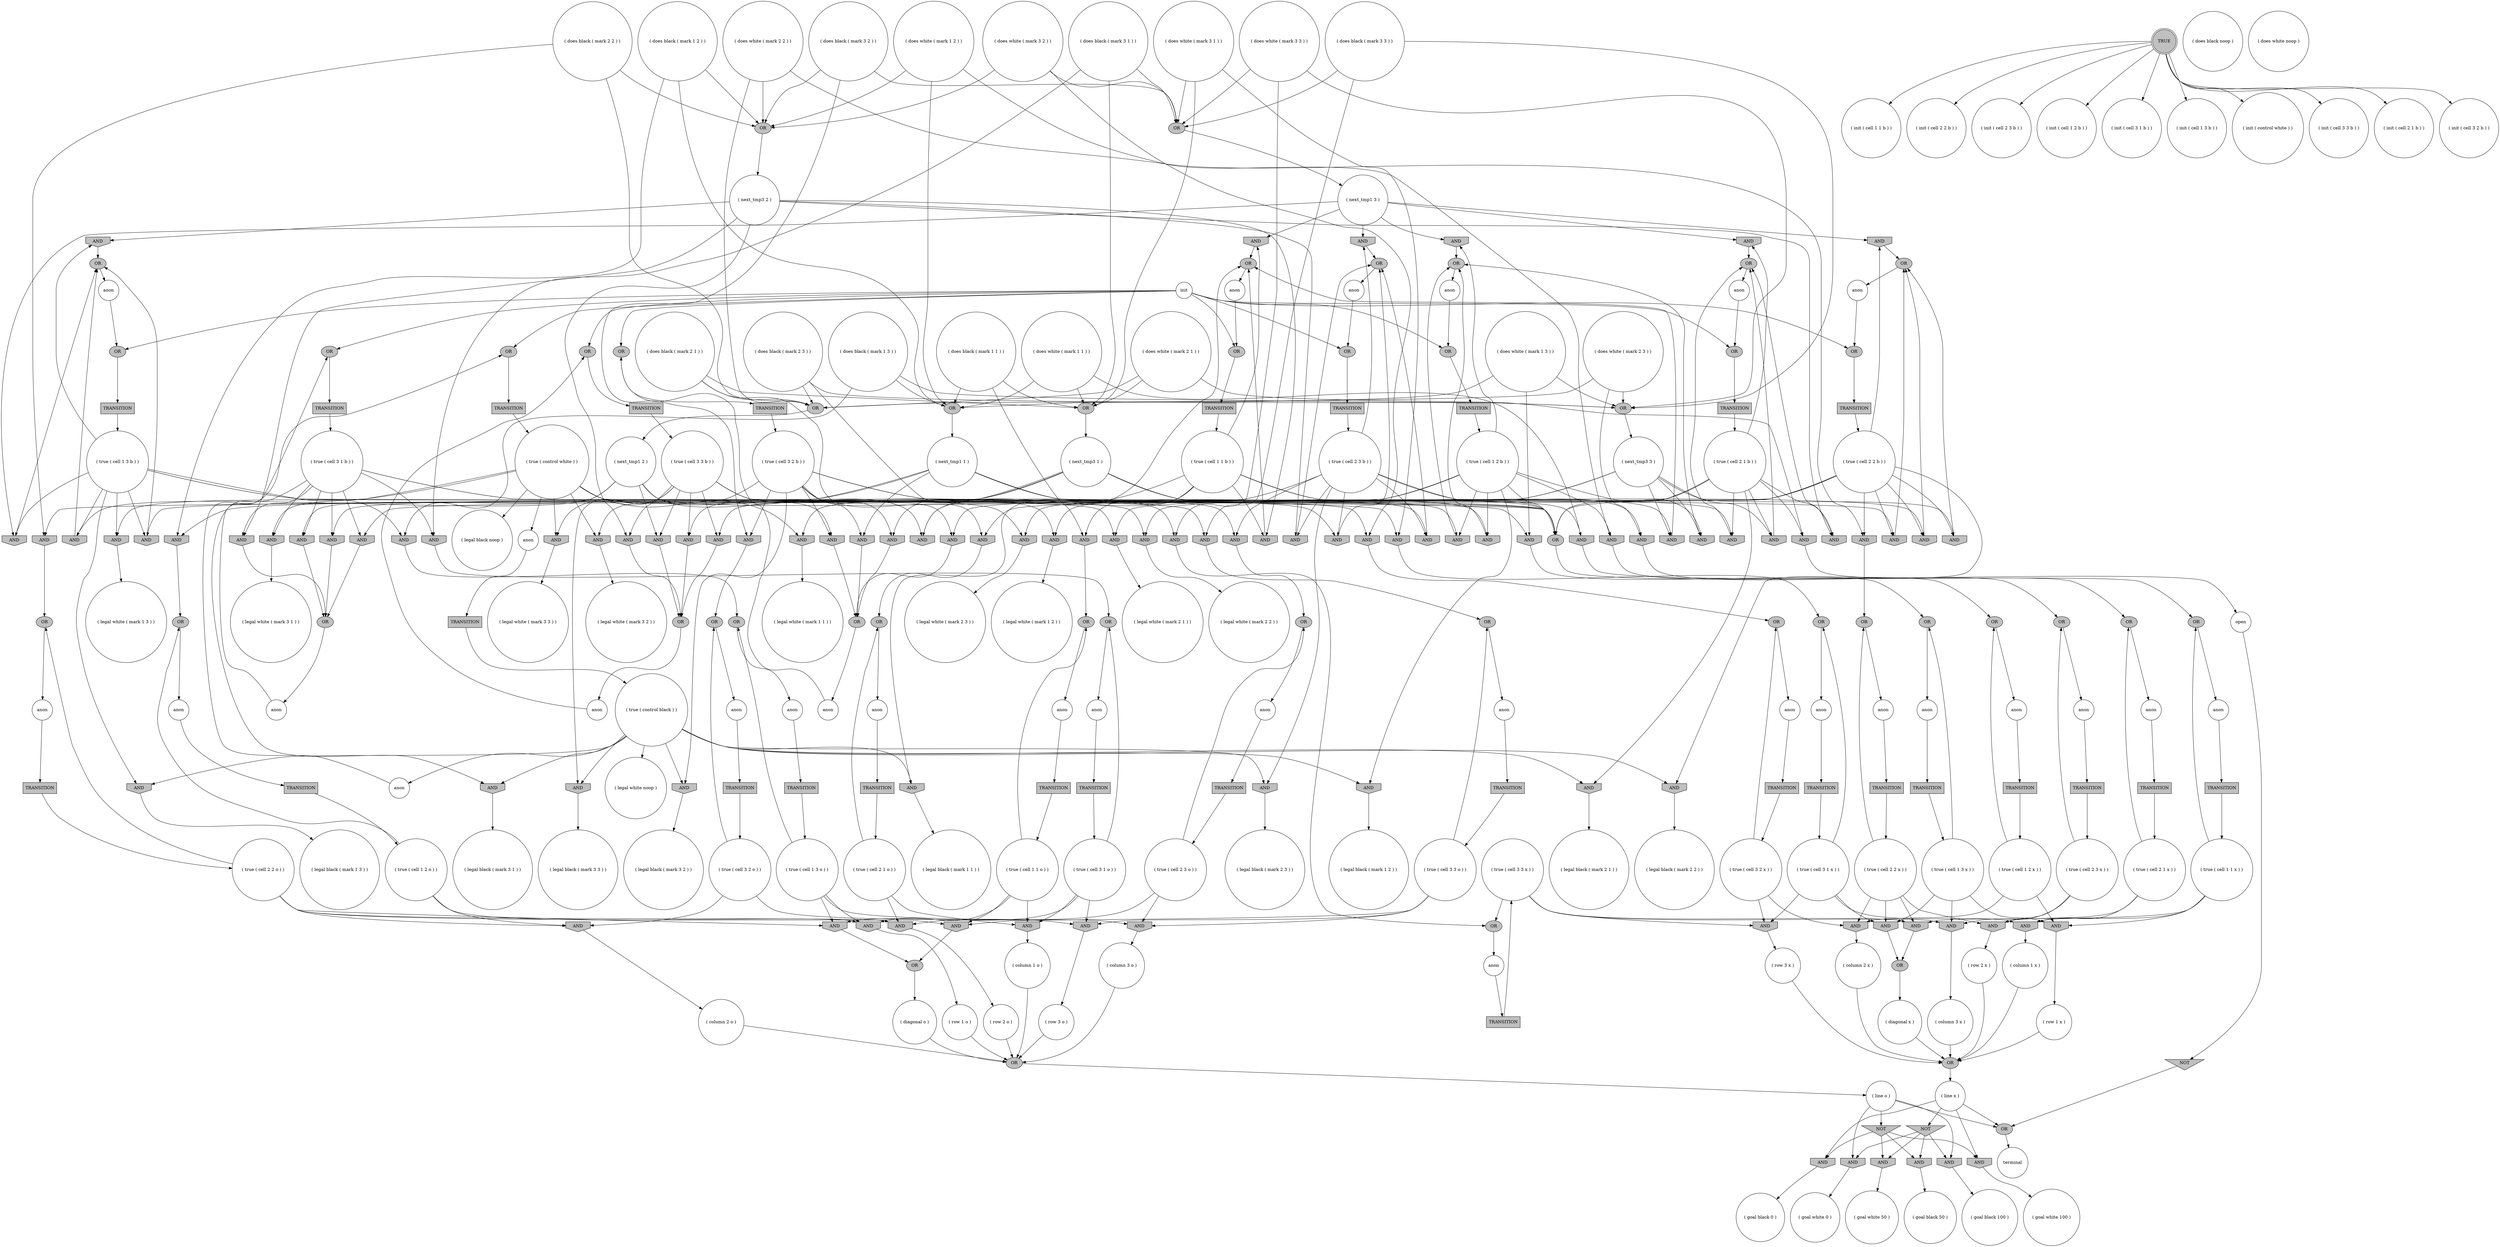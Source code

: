 digraph propNet
{
	"@69a7f4b2"[shape=invhouse, style= filled, fillcolor=grey, label="AND"]; "@69a7f4b2"->"@61aefe8d"; 
	"@7c117840"[shape=ellipse, style= filled, fillcolor=grey, label="OR"]; "@7c117840"->"@36075ad3"; 
	"@5d4aa6eb"[shape=circle, style= filled, fillcolor=white, label="( next_tmp1 3 )"]; "@5d4aa6eb"->"@6a55c240"; "@5d4aa6eb"->"@15ab7024"; "@5d4aa6eb"->"@541a7482"; "@5d4aa6eb"->"@344f40f9"; "@5d4aa6eb"->"@61c047e7"; "@5d4aa6eb"->"@2068d09d"; 
	"@69492aff"[shape=circle, style= filled, fillcolor=white, label="anon"]; "@69492aff"->"@3f89fc46"; 
	"@1b3c0cef"[shape=ellipse, style= filled, fillcolor=grey, label="OR"]; "@1b3c0cef"->"@3752ce1"; 
	"@4f2866c"[shape=box, style= filled, fillcolor=grey, label="TRANSITION"]; "@4f2866c"->"@5e69cd5e"; 
	"@3752ce1"[shape=circle, style= filled, fillcolor=white, label="( line o )"]; "@3752ce1"->"@317bf727"; "@3752ce1"->"@3e9d4268"; "@3752ce1"->"@4184b986"; "@3752ce1"->"@42a60159"; 
	"@3ba0aaa8"[shape=circle, style= filled, fillcolor=white, label="anon"]; "@3ba0aaa8"->"@1c12dd21"; 
	"@f6ec88"[shape=circle, style= filled, fillcolor=white, label="anon"]; "@f6ec88"->"@29fed77b"; 
	"@400f94ca"[shape=invhouse, style= filled, fillcolor=grey, label="AND"]; "@400f94ca"->"@163ea08f"; 
	"@27ca0d15"[shape=circle, style= filled, fillcolor=white, label="anon"]; "@27ca0d15"->"@3b1910f4"; 
	"@4b42f44a"[shape=circle, style= filled, fillcolor=white, label="( row 1 o )"]; "@4b42f44a"->"@1b3c0cef"; 
	"@bd5691a"[shape=circle, style= filled, fillcolor=white, label="( column 2 o )"]; "@bd5691a"->"@1b3c0cef"; 
	"@273b5b2a"[shape=circle, style= filled, fillcolor=white, label="( true ( cell 2 1 b ) )"]; "@273b5b2a"->"@105adfbe"; "@273b5b2a"->"@410887db"; "@273b5b2a"->"@306435cd"; "@273b5b2a"->"@344f40f9"; "@273b5b2a"->"@4e61a12"; "@273b5b2a"->"@672f10d6"; "@273b5b2a"->"@2cdc8591"; "@273b5b2a"->"@59a27177"; "@273b5b2a"->"@462a6d65"; 
	"@19f4e1c7"[shape=box, style= filled, fillcolor=grey, label="TRANSITION"]; "@19f4e1c7"->"@372b2a85"; 
	"@77ffa55"[shape=ellipse, style= filled, fillcolor=grey, label="OR"]; "@77ffa55"->"@630be64b"; 
	"@4de9a556"[shape=invtriangle, style= filled, fillcolor=grey, label="NOT"]; "@4de9a556"->"@317bf727"; 
	"@63dc7d3a"[shape=circle, style= filled, fillcolor=white, label="( does white ( mark 3 1 ) )"]; "@63dc7d3a"->"@7b2fcb3"; "@63dc7d3a"->"@5758f8e6"; "@63dc7d3a"->"@787b059"; 
	"@421aaa49"[shape=circle, style= filled, fillcolor=white, label="( legal white ( mark 1 1 ) )"]; 
	"@1fdb6a20"[shape=invhouse, style= filled, fillcolor=grey, label="AND"]; "@1fdb6a20"->"@1a17036c"; 
	"@72f5b2c9"[shape=ellipse, style= filled, fillcolor=grey, label="OR"]; "@72f5b2c9"->"@60ace515"; 
	"@103bdaa8"[shape=circle, style= filled, fillcolor=white, label="( legal white ( mark 3 1 ) )"]; 
	"@36075ad3"[shape=box, style= filled, fillcolor=grey, label="TRANSITION"]; "@36075ad3"->"@301a0ce5"; 
	"@4529977a"[shape=invhouse, style= filled, fillcolor=grey, label="AND"]; "@4529977a"->"@4302667"; 
	"@1c12dd21"[shape=box, style= filled, fillcolor=grey, label="TRANSITION"]; "@1c12dd21"->"@2a9e913a"; 
	"@950aa31"[shape=ellipse, style= filled, fillcolor=grey, label="OR"]; "@950aa31"->"@ed57bbe"; 
	"@5b8e4d9a"[shape=box, style= filled, fillcolor=grey, label="TRANSITION"]; "@5b8e4d9a"->"@7320018d"; 
	"@43b9fa5e"[shape=invhouse, style= filled, fillcolor=grey, label="AND"]; "@43b9fa5e"->"@2cf8f6d0"; 
	"@5c49a1a3"[shape=invhouse, style= filled, fillcolor=grey, label="AND"]; "@5c49a1a3"->"@21e019cc"; 
	"@78849039"[shape=circle, style= filled, fillcolor=white, label="( legal black ( mark 3 2 ) )"]; 
	"@1078049b"[shape=circle, style= filled, fillcolor=white, label="( does black ( mark 3 3 ) )"]; "@1078049b"->"@14b73571"; "@1078049b"->"@3b65b4e3"; "@1078049b"->"@787b059"; 
	"@3332f1bf"[shape=ellipse, style= filled, fillcolor=grey, label="OR"]; "@3332f1bf"->"@559d4cdb"; 
	"@3ba48206"[shape=circle, style= filled, fillcolor=white, label="( goal black 100 )"]; 
	"@29fed77b"[shape=box, style= filled, fillcolor=grey, label="TRANSITION"]; "@29fed77b"->"@54af4cba"; 
	"@3de0b3d7"[shape=circle, style= filled, fillcolor=white, label="( does black ( mark 2 2 ) )"]; "@3de0b3d7"->"@634cd7b3"; "@3de0b3d7"->"@76f3f748"; "@3de0b3d7"->"@63a73411"; 
	"@63c8e4ae"[shape=circle, style= filled, fillcolor=white, label="( init ( cell 1 1 b ) )"]; 
	"@14b73571"[shape=invhouse, style= filled, fillcolor=grey, label="AND"]; "@14b73571"->"@4a20e9c6"; 
	"@372b2a85"[shape=circle, style= filled, fillcolor=white, label="( true ( cell 2 3 o ) )"]; "@372b2a85"->"@5a8c965c"; "@372b2a85"->"@3f3eb56c"; "@372b2a85"->"@5e3fee22"; 
	"@ed57bbe"[shape=circle, style= filled, fillcolor=white, label="anon"]; "@ed57bbe"->"@36c41ba3"; 
	"@3f3f839c"[shape=invhouse, style= filled, fillcolor=grey, label="AND"]; "@3f3f839c"->"@61aefe8d"; 
	"@5b764aec"[shape=invhouse, style= filled, fillcolor=grey, label="AND"]; "@5b764aec"->"@31241a2d"; 
	"@6d19ddb8"[shape=invhouse, style= filled, fillcolor=grey, label="AND"]; "@6d19ddb8"->"@4bcc9ba3"; 
	"@1cdbee5b"[shape=box, style= filled, fillcolor=grey, label="TRANSITION"]; "@1cdbee5b"->"@a632536"; 
	"@652312cb"[shape=circle, style= filled, fillcolor=white, label="( row 2 o )"]; "@652312cb"->"@1b3c0cef"; 
	"@e8a8eb3"[shape=invhouse, style= filled, fillcolor=grey, label="AND"]; "@e8a8eb3"->"@bd5691a"; 
	"@49bf36f0"[shape=circle, style= filled, fillcolor=white, label="( does black ( mark 3 2 ) )"]; "@49bf36f0"->"@634cd7b3"; "@49bf36f0"->"@2d266aa7"; "@49bf36f0"->"@787b059"; 
	"@e45a028"[shape=invhouse, style= filled, fillcolor=grey, label="AND"]; "@e45a028"->"@b8144f7"; 
	"@72e9cc72"[shape=box, style= filled, fillcolor=grey, label="TRANSITION"]; "@72e9cc72"->"@75941297"; 
	"@48326ebf"[shape=circle, style= filled, fillcolor=white, label="anon"]; "@48326ebf"->"@4e571efd"; 
	"@79480d9a"[shape=circle, style= filled, fillcolor=white, label="( does black ( mark 1 2 ) )"]; "@79480d9a"->"@72f5b2c9"; "@79480d9a"->"@53d329f7"; "@79480d9a"->"@634cd7b3"; 
	"@536d8b4e"[shape=box, style= filled, fillcolor=grey, label="TRANSITION"]; "@536d8b4e"->"@69180030"; 
	"@47df68e4"[shape=invhouse, style= filled, fillcolor=grey, label="AND"]; "@47df68e4"->"@c9eb8b5"; 
	"@55c646a3"[shape=invhouse, style= filled, fillcolor=grey, label="AND"]; "@55c646a3"->"@b8144f7"; 
	"@2d3767f1"[shape=invhouse, style= filled, fillcolor=grey, label="AND"]; "@2d3767f1"->"@23a86a12"; 
	"@2cf8f6d0"[shape=circle, style= filled, fillcolor=white, label="( legal black ( mark 3 3 ) )"]; 
	"@32b8020b"[shape=box, style= filled, fillcolor=grey, label="TRANSITION"]; "@32b8020b"->"@3ba7125b"; 
	"@3cced2a6"[shape=invhouse, style= filled, fillcolor=grey, label="AND"]; "@3cced2a6"->"@22758f08"; 
	"@b8144f7"[shape=ellipse, style= filled, fillcolor=grey, label="OR"]; "@b8144f7"->"@53d6ba07"; 
	"@45fee545"[shape=circle, style= filled, fillcolor=white, label="( does white ( mark 2 2 ) )"]; "@45fee545"->"@23c93725"; "@45fee545"->"@634cd7b3"; "@45fee545"->"@76f3f748"; 
	"@630be64b"[shape=circle, style= filled, fillcolor=white, label="( diagonal o )"]; "@630be64b"->"@1b3c0cef"; 
	"@5782899e"[shape=ellipse, style= filled, fillcolor=grey, label="OR"]; "@5782899e"->"@4e8e3a30"; 
	"@c9eb8b5"[shape=circle, style= filled, fillcolor=white, label="( legal black ( mark 1 3 ) )"]; 
	"@2a37879d"[shape=circle, style= filled, fillcolor=white, label="anon"]; "@2a37879d"->"@544daf24"; 
	"@4a33048b"[shape=invhouse, style= filled, fillcolor=grey, label="AND"]; "@4a33048b"->"@78849039"; 
	"@659a1780"[shape=circle, style= filled, fillcolor=white, label="( goal white 0 )"]; 
	"@317bf727"[shape=ellipse, style= filled, fillcolor=grey, label="OR"]; "@317bf727"->"@419f3ad2"; 
	"@63ed4b47"[shape=invhouse, style= filled, fillcolor=grey, label="AND"]; "@63ed4b47"->"@62069284"; 
	"@20a29c3e"[shape=invhouse, style= filled, fillcolor=grey, label="AND"]; "@20a29c3e"->"@307b6333"; 
	"@b1be2e3"[shape=ellipse, style= filled, fillcolor=grey, label="OR"]; "@b1be2e3"->"@53ccaac7"; 
	"@7ce635e6"[shape=circle, style= filled, fillcolor=white, label="anon"]; "@7ce635e6"->"@2afda72a"; 
	"@54a5dd6c"[shape=invhouse, style= filled, fillcolor=grey, label="AND"]; "@54a5dd6c"->"@31241a2d"; 
	"@185623a7"[shape=circle, style= filled, fillcolor=white, label="anon"]; "@185623a7"->"@1cdbee5b"; 
	"@3ba7125b"[shape=circle, style= filled, fillcolor=white, label="( true ( control white ) )"]; "@3ba7125b"->"@6917f91d"; "@3ba7125b"->"@1e0882c1"; "@3ba7125b"->"@3cced2a6"; "@3ba7125b"->"@33cb6ae3"; "@3ba7125b"->"@73d56e9b"; "@3ba7125b"->"@43ae1811"; "@3ba7125b"->"@462a6d65"; "@3ba7125b"->"@3747681"; "@3ba7125b"->"@8294c71"; "@3ba7125b"->"@1e8e2fe7"; "@3ba7125b"->"@1bb8fc63"; 
	"@320d8abc"[shape=circle, style= filled, fillcolor=white, label="( does white ( mark 3 3 ) )"]; "@320d8abc"->"@3b65b4e3"; "@320d8abc"->"@5d3e7783"; "@320d8abc"->"@787b059"; 
	"@2731370f"[shape=ellipse, style= filled, fillcolor=grey, label="OR"]; "@2731370f"->"@1015cde3"; 
	"@6d4d9023"[shape=invhouse, style= filled, fillcolor=grey, label="AND"]; "@6d4d9023"->"@6704e2a0"; 
	"@2b28b29c"[shape=ellipse, style= filled, fillcolor=grey, label="OR"]; "@2b28b29c"->"@7ce635e6"; 
	"@49601df2"[shape=circle, style= filled, fillcolor=white, label="( legal black ( mark 2 3 ) )"]; 
	"@465670b4"[shape=circle, style= filled, fillcolor=white, label="( true ( cell 3 3 x ) )"]; "@465670b4"->"@5260ad98"; "@465670b4"->"@7660a406"; "@465670b4"->"@209d07bc"; "@465670b4"->"@4e2c7301"; 
	"@65fe1135"[shape=circle, style= filled, fillcolor=white, label="anon"]; "@65fe1135"->"@7952f7bf"; 
	"@12c66b34"[shape=invhouse, style= filled, fillcolor=grey, label="AND"]; "@12c66b34"->"@21e019cc"; 
	"@33cb6ae3"[shape=circle, style= filled, fillcolor=white, label="anon"]; "@33cb6ae3"->"@3cd4d8ac"; 
	"@7b2fcb3"[shape=ellipse, style= filled, fillcolor=grey, label="OR"]; "@7b2fcb3"->"@77ec4fb7"; 
	"@38258fb9"[shape=box, style= filled, fillcolor=grey, label="TRANSITION"]; "@38258fb9"->"@47ace768"; 
	"@5e69cd5e"[shape=circle, style= filled, fillcolor=white, label="( true ( cell 2 1 x ) )"]; "@5e69cd5e"->"@32eaf0d7"; "@5e69cd5e"->"@66d9e68"; "@5e69cd5e"->"@5322d536"; 
	"@61c047e7"[shape=invhouse, style= filled, fillcolor=grey, label="AND"]; "@61c047e7"->"@21e019cc"; 
	"@5d0bb3"[shape=box, style= filled, fillcolor=grey, label="TRANSITION"]; "@5d0bb3"->"@22d13409"; 
	"@28ff989f"[shape=ellipse, style= filled, fillcolor=grey, label="OR"]; "@28ff989f"->"@247d03c0"; 
	"@6aa8217b"[shape=ellipse, style= filled, fillcolor=grey, label="OR"]; "@6aa8217b"->"@2122fe2c"; 
	"@a632536"[shape=circle, style= filled, fillcolor=white, label="( true ( cell 2 2 o ) )"]; "@a632536"->"@e8a8eb3"; "@a632536"->"@3f0904c4"; "@a632536"->"@14bf4145"; "@a632536"->"@78d03bab"; "@a632536"->"@5a8c965c"; 
	"@60ace515"[shape=circle, style= filled, fillcolor=white, label="( next_tmp1 1 )"]; "@60ace515"->"@105adfbe"; "@60ace515"->"@5c49a1a3"; "@60ace515"->"@e45a028"; "@60ace515"->"@6d4d9023"; "@60ace515"->"@dd5b524"; "@60ace515"->"@182b1195"; 
	"@5b88e86b"[shape=box, style= filled, fillcolor=grey, label="TRANSITION"]; "@5b88e86b"->"@2ca59fc"; 
	"@3d139a51"[shape=circle, style= filled, fillcolor=white, label="( legal white noop )"]; 
	"@2cdc8591"[shape=invhouse, style= filled, fillcolor=grey, label="AND"]; "@2cdc8591"->"@5322d536"; 
	"@182b1195"[shape=invhouse, style= filled, fillcolor=grey, label="AND"]; "@182b1195"->"@7ecd3689"; 
	"@66d9e68"[shape=invhouse, style= filled, fillcolor=grey, label="AND"]; "@66d9e68"->"@7cee3a7b"; 
	"@5e3fee22"[shape=invhouse, style= filled, fillcolor=grey, label="AND"]; "@5e3fee22"->"@4b6d9188"; 
	"@51cffcd7"[shape=circle, style= filled, fillcolor=white, label="( init ( cell 2 2 b ) )"]; 
	"@442e48f1"[shape=ellipse, style= filled, fillcolor=grey, label="OR"]; "@442e48f1"->"@1a73afed"; 
	"@bf11288"[shape=circle, style= filled, fillcolor=white, label="( does white ( mark 2 3 ) )"]; "@bf11288"->"@76f3f748"; "@bf11288"->"@3b65b4e3"; "@bf11288"->"@6d19ddb8"; 
	"@22d13409"[shape=circle, style= filled, fillcolor=white, label="( true ( cell 1 3 x ) )"]; "@22d13409"->"@613cbb6e"; "@22d13409"->"@5260ad98"; "@22d13409"->"@36071bc7"; "@22d13409"->"@69f440e7"; 
	"@277f94ef"[shape=circle, style= filled, fillcolor=white, label="( column 3 x )"]; "@277f94ef"->"@1d5698d"; 
	"@7660a406"[shape=invhouse, style= filled, fillcolor=grey, label="AND"]; "@7660a406"->"@38c5caeb"; 
	"@cbcbf2"[shape=circle, style= filled, fillcolor=white, label="( true ( cell 1 2 b ) )"]; "@cbcbf2"->"@646d6546"; "@cbcbf2"->"@400f94ca"; "@cbcbf2"->"@6917f91d"; "@cbcbf2"->"@306435cd"; "@cbcbf2"->"@541a7482"; "@cbcbf2"->"@53d329f7"; "@cbcbf2"->"@19256ca7"; "@cbcbf2"->"@7333c544"; "@cbcbf2"->"@7d87f4ae"; 
	"@102bdf72"[shape=circle, style= filled, fillcolor=white, label="anon"]; "@102bdf72"->"@536d8b4e"; 
	"@209d07bc"[shape=invhouse, style= filled, fillcolor=grey, label="AND"]; "@209d07bc"->"@2731370f"; 
	"@301a0ce5"[shape=circle, style= filled, fillcolor=white, label="( true ( cell 2 2 b ) )"]; "@301a0ce5"->"@63ed4b47"; "@301a0ce5"->"@23c93725"; "@301a0ce5"->"@306435cd"; "@301a0ce5"->"@5c49a1a3"; "@301a0ce5"->"@3cced2a6"; "@301a0ce5"->"@12c66b34"; "@301a0ce5"->"@61c047e7"; "@301a0ce5"->"@63a73411"; "@301a0ce5"->"@3ebe6c82"; 
	"@1bb8fc63"[shape=invhouse, style= filled, fillcolor=grey, label="AND"]; "@1bb8fc63"->"@103bdaa8"; 
	"@247d03c0"[shape=circle, style= filled, fillcolor=white, label="anon"]; "@247d03c0"->"@442e48f1"; 
	"@69c9fc69"[shape=circle, style= filled, fillcolor=white, label="( true ( cell 3 1 b ) )"]; "@69c9fc69"->"@306435cd"; "@69c9fc69"->"@e45a028"; "@69c9fc69"->"@4aa25ac5"; "@69c9fc69"->"@493b0ccd"; "@69c9fc69"->"@1f238d32"; "@69c9fc69"->"@55c646a3"; "@69c9fc69"->"@27ba52a2"; "@69c9fc69"->"@5758f8e6"; "@69c9fc69"->"@1bb8fc63"; 
	"@66273b96"[shape=circle, style= filled, fillcolor=white, label="( row 1 x )"]; "@66273b96"->"@1d5698d"; 
	"@6917f91d"[shape=invhouse, style= filled, fillcolor=grey, label="AND"]; "@6917f91d"->"@3766d107"; 
	"@1a17036c"[shape=circle, style= filled, fillcolor=white, label="( row 3 o )"]; "@1a17036c"->"@1b3c0cef"; 
	"@3083e8d"[shape=circle, style= filled, fillcolor=white, label="open"]; "@3083e8d"->"@4de9a556"; 
	"@4184b986"[shape=invhouse, style= filled, fillcolor=grey, label="AND"]; "@4184b986"->"@659a1780"; 
	"@53d329f7"[shape=invhouse, style= filled, fillcolor=grey, label="AND"]; "@53d329f7"->"@6ddccf19"; 
	"@2d266aa7"[shape=invhouse, style= filled, fillcolor=grey, label="AND"]; "@2d266aa7"->"@13371dc8"; 
	"@2ca59fc"[shape=circle, style= filled, fillcolor=white, label="( true ( cell 2 3 b ) )"]; "@2ca59fc"->"@104edbb"; "@2ca59fc"->"@6a55c240"; "@2ca59fc"->"@306435cd"; "@2ca59fc"->"@5dfadfd6"; "@2ca59fc"->"@6d4d9023"; "@2ca59fc"->"@7df47d77"; "@2ca59fc"->"@3329f514"; "@2ca59fc"->"@3747681"; "@2ca59fc"->"@6d19ddb8"; 
	"@63ecceb3"[shape=circle, style= filled, fillcolor=white, label="init"]; "@63ecceb3"->"@5cab14f4"; "@63ecceb3"->"@5eedf162"; "@63ecceb3"->"@7c117840"; "@63ecceb3"->"@3ab6e92f"; "@63ecceb3"->"@4ff67d05"; "@63ecceb3"->"@5782899e"; "@63ecceb3"->"@6aa8217b"; "@63ecceb3"->"@3b1910f4"; "@63ecceb3"->"@3f89fc46"; "@63ecceb3"->"@442e48f1"; 
	"@4b8285b9"[shape=circle, style= filled, fillcolor=white, label="( init ( cell 2 3 b ) )"]; 
	"@3e872ac6"[shape=circle, style= filled, fillcolor=white, label="( does black noop )"]; 
	"@63a73411"[shape=invhouse, style= filled, fillcolor=grey, label="AND"]; "@63a73411"->"@14bf4145"; 
	"@1e4387f5"[shape=invhouse, style= filled, fillcolor=grey, label="AND"]; "@1e4387f5"->"@41c06ed8"; 
	"@634cd7b3"[shape=ellipse, style= filled, fillcolor=grey, label="OR"]; "@634cd7b3"->"@49e55bb3"; 
	"@2fbcf350"[shape=ellipse, style= filled, fillcolor=grey, label="OR"]; "@2fbcf350"->"@1e0a21ac"; 
	"@672f10d6"[shape=invhouse, style= filled, fillcolor=grey, label="AND"]; "@672f10d6"->"@2b28b29c"; 
	"@31b8a6d1"[shape=circle, style= filled, fillcolor=white, label="( init ( cell 1 2 b ) )"]; 
	"@39b39c39"[shape=box, style= filled, fillcolor=grey, label="TRANSITION"]; "@39b39c39"->"@5d811d55"; 
	"@4220f21b"[shape=ellipse, style= filled, fillcolor=grey, label="OR"]; "@4220f21b"->"@f6ec88"; 
	"@75941297"[shape=circle, style= filled, fillcolor=white, label="( true ( cell 3 3 b ) )"]; "@75941297"->"@306435cd"; "@75941297"->"@14b73571"; "@75941297"->"@1e0882c1"; "@75941297"->"@54a5dd6c"; "@75941297"->"@dd5b524"; "@75941297"->"@5b764aec"; "@75941297"->"@843249a"; "@75941297"->"@43b9fa5e"; "@75941297"->"@5d3e7783"; 
	"@79714e09"[shape=invhouse, style= filled, fillcolor=grey, label="AND"]; "@79714e09"->"@28ff989f"; 
	"@3071681"[shape=circle, style= filled, fillcolor=white, label="( true ( cell 2 2 x ) )"]; "@3071681"->"@f5de56c"; "@3071681"->"@66d9e68"; "@3071681"->"@209d07bc"; "@3071681"->"@69f440e7"; "@3071681"->"@7b5965ff"; 
	"@1559bb0c"[shape=circle, style= filled, fillcolor=white, label="anon"]; "@1559bb0c"->"@6aa8217b"; 
	"@4aa25ac5"[shape=invhouse, style= filled, fillcolor=grey, label="AND"]; "@4aa25ac5"->"@b1be2e3"; 
	"@62069284"[shape=circle, style= filled, fillcolor=white, label="( legal black ( mark 2 2 ) )"]; 
	"@1012b0ab"[shape=circle, style= filled, fillcolor=white, label="( does black ( mark 1 3 ) )"]; "@1012b0ab"->"@72f5b2c9"; "@1012b0ab"->"@3b65b4e3"; "@1012b0ab"->"@4d182ef0"; 
	"@6abc0896"[shape=circle, style= filled, fillcolor=white, label="( true ( cell 1 1 b ) )"]; "@6abc0896"->"@3b56099f"; "@6abc0896"->"@3823ca65"; "@6abc0896"->"@306435cd"; "@6abc0896"->"@15ab7024"; "@6abc0896"->"@60d9cd52"; "@6abc0896"->"@5ce5250d"; "@6abc0896"->"@73a31895"; "@6abc0896"->"@1e8e2fe7"; "@6abc0896"->"@79714e09"; 
	"@43ae1811"[shape=invhouse, style= filled, fillcolor=grey, label="AND"]; "@43ae1811"->"@284bd4d2"; 
	"@49250068"[shape=circle, style= filled, fillcolor=white, label="( true ( cell 2 3 x ) )"]; "@49250068"->"@5260ad98"; "@49250068"->"@66d9e68"; "@49250068"->"@4bcc9ba3"; 
	"@49e55bb3"[shape=circle, style= filled, fillcolor=white, label="( next_tmp3 2 )"]; "@49e55bb3"->"@3b56099f"; "@49e55bb3"->"@104edbb"; "@49e55bb3"->"@69a7f4b2"; "@49e55bb3"->"@59a27177"; "@49e55bb3"->"@5b764aec"; "@49e55bb3"->"@27ba52a2"; 
	"@2afda72a"[shape=box, style= filled, fillcolor=grey, label="TRANSITION"]; "@2afda72a"->"@1dbf9510"; 
	"@5d3e7783"[shape=invhouse, style= filled, fillcolor=grey, label="AND"]; "@5d3e7783"->"@4e2c7301"; 
	"@cb0c187"[shape=circle, style= filled, fillcolor=white, label="anon"]; "@cb0c187"->"@5d0bb3"; 
	"@4e8e3a30"[shape=box, style= filled, fillcolor=grey, label="TRANSITION"]; "@4e8e3a30"->"@69c9fc69"; 
	"@7b0250db"[shape=circle, style= filled, fillcolor=white, label="( column 1 x )"]; "@7b0250db"->"@1d5698d"; 
	"@ac07edd"[shape=circle, style= filled, fillcolor=white, label="( init ( cell 3 1 b ) )"]; 
	"@5a8c965c"[shape=invhouse, style= filled, fillcolor=grey, label="AND"]; "@5a8c965c"->"@652312cb"; 
	"@dd5b524"[shape=invhouse, style= filled, fillcolor=grey, label="AND"]; "@dd5b524"->"@31241a2d"; 
	"@7df47d77"[shape=invhouse, style= filled, fillcolor=grey, label="AND"]; "@7df47d77"->"@6704e2a0"; 
	"@22ea26c0"[shape=box, style= filled, fillcolor=grey, label="TRANSITION"]; "@22ea26c0"->"@2b3b4ed0"; 
	"@6704e2a0"[shape=ellipse, style= filled, fillcolor=grey, label="OR"]; "@6704e2a0"->"@71baab36"; 
	"@1015cde3"[shape=circle, style= filled, fillcolor=white, label="( diagonal x )"]; "@1015cde3"->"@1d5698d"; 
	"@2068d09d"[shape=invhouse, style= filled, fillcolor=grey, label="AND"]; "@2068d09d"->"@61aefe8d"; 
	"@613cbb6e"[shape=invhouse, style= filled, fillcolor=grey, label="AND"]; "@613cbb6e"->"@66273b96"; 
	"@1615dd9c"[shape=circle, style= filled, fillcolor=white, label="( legal black ( mark 3 1 ) )"]; 
	"@77ec4fb7"[shape=circle, style= filled, fillcolor=white, label="( next_tmp3 1 )"]; "@77ec4fb7"->"@646d6546"; "@77ec4fb7"->"@12c66b34"; "@77ec4fb7"->"@54a5dd6c"; "@77ec4fb7"->"@3f3f839c"; "@77ec4fb7"->"@1bf2509c"; "@77ec4fb7"->"@7df47d77"; 
	"@23c93725"[shape=invhouse, style= filled, fillcolor=grey, label="AND"]; "@23c93725"->"@7b5965ff"; 
	"@541a7482"[shape=invhouse, style= filled, fillcolor=grey, label="AND"]; "@541a7482"->"@3332f1bf"; 
	"@4a20e9c6"[shape=ellipse, style= filled, fillcolor=grey, label="OR"]; "@4a20e9c6"->"@36d3ec2f"; 
	"@2a73d9a2"[shape=circle, style= filled, fillcolor=white, label="( legal black ( mark 1 1 ) )"]; 
	"@59f3c82a"[shape=circle, style= filled, fillcolor=white, label="( does white ( mark 1 1 ) )"]; "@59f3c82a"->"@72f5b2c9"; "@59f3c82a"->"@7b2fcb3"; "@59f3c82a"->"@73a31895"; 
	"@419f3ad2"[shape=circle, style= filled, fillcolor=white, label="terminal"]; 
	"@3f83dcf3"[shape=invhouse, style= filled, fillcolor=grey, label="AND"]; "@3f83dcf3"->"@4b42f44a"; 
	"@462a6d65"[shape=invhouse, style= filled, fillcolor=grey, label="AND"]; "@462a6d65"->"@2ced9829"; 
	"@26b48537"[shape=circle, style= filled, fillcolor=white, label="( true ( cell 3 1 o ) )"]; "@26b48537"->"@1fdb6a20"; "@26b48537"->"@3f0904c4"; "@26b48537"->"@b1be2e3"; "@26b48537"->"@73331176"; 
	"@7b5965ff"[shape=ellipse, style= filled, fillcolor=grey, label="OR"]; "@7b5965ff"->"@2a37879d"; 
	"@1e8e2fe7"[shape=invhouse, style= filled, fillcolor=grey, label="AND"]; "@1e8e2fe7"->"@421aaa49"; 
	"@105adfbe"[shape=invhouse, style= filled, fillcolor=grey, label="AND"]; "@105adfbe"->"@305abda9"; 
	"@5d811d55"[shape=circle, style= filled, fillcolor=white, label="( true ( cell 1 2 x ) )"]; "@5d811d55"->"@613cbb6e"; "@5d811d55"->"@163ea08f"; "@5d811d55"->"@f5de56c"; 
	"@3766d107"[shape=circle, style= filled, fillcolor=white, label="( legal white ( mark 1 2 ) )"]; 
	"@73d56e9b"[shape=invhouse, style= filled, fillcolor=grey, label="AND"]; "@73d56e9b"->"@68546d88"; 
	"@7fbdb173"[shape=circle, style= filled, fillcolor=white, label="anon"]; "@7fbdb173"->"@7c117840"; 
	"@3b65b4e3"[shape=ellipse, style= filled, fillcolor=grey, label="OR"]; "@3b65b4e3"->"@1246c18c"; 
	"@8294c71"[shape=circle, style= filled, fillcolor=white, label="( legal black noop )"]; 
	"@69f440e7"[shape=invhouse, style= filled, fillcolor=grey, label="AND"]; "@69f440e7"->"@2731370f"; 
	"@23a86a12"[shape=ellipse, style= filled, fillcolor=grey, label="OR"]; "@23a86a12"->"@5cbd608"; 
	"@60d9cd52"[shape=invhouse, style= filled, fillcolor=grey, label="AND"]; "@60d9cd52"->"@2fbcf350"; 
	"@15ab7024"[shape=invhouse, style= filled, fillcolor=grey, label="AND"]; "@15ab7024"->"@28ff989f"; 
	"@53ccaac7"[shape=circle, style= filled, fillcolor=white, label="anon"]; "@53ccaac7"->"@653f5cde"; 
	"@10508cb2"[shape=circle, style= filled, fillcolor=white, label="( true ( cell 3 2 o ) )"]; "@10508cb2"->"@1fdb6a20"; "@10508cb2"->"@e8a8eb3"; "@10508cb2"->"@13371dc8"; 
	"@11fa739a"[shape=invhouse, style= filled, fillcolor=grey, label="AND"]; "@11fa739a"->"@36071bc7"; 
	"@2122fe2c"[shape=box, style= filled, fillcolor=grey, label="TRANSITION"]; "@2122fe2c"->"@273b5b2a"; 
	"@66195b69"[shape=circle, style= filled, fillcolor=white, label="( init ( cell 1 3 b ) )"]; 
	"@35194a50"[shape=circle, style= filled, fillcolor=white, label="( init ( control white ) )"]; 
	"@13371dc8"[shape=ellipse, style= filled, fillcolor=grey, label="OR"]; "@13371dc8"->"@7843f53"; 
	"@36c41ba3"[shape=box, style= filled, fillcolor=grey, label="TRANSITION"]; "@36c41ba3"->"@2566d85e"; 
	"@3f0904c4"[shape=invhouse, style= filled, fillcolor=grey, label="AND"]; "@3f0904c4"->"@77ffa55"; 
	"@54af4cba"[shape=circle, style= filled, fillcolor=white, label="( true ( cell 3 1 x ) )"]; "@54af4cba"->"@7660a406"; "@54af4cba"->"@32eaf0d7"; "@54af4cba"->"@4220f21b"; "@54af4cba"->"@69f440e7"; 
	"@344f40f9"[shape=invhouse, style= filled, fillcolor=grey, label="AND"]; "@344f40f9"->"@305abda9"; 
	"@307b6333"[shape=circle, style= filled, fillcolor=white, label="( goal white 100 )"]; 
	"@32eaf0d7"[shape=invhouse, style= filled, fillcolor=grey, label="AND"]; "@32eaf0d7"->"@7b0250db"; 
	"@1bf2509c"[shape=invhouse, style= filled, fillcolor=grey, label="AND"]; "@1bf2509c"->"@7ecd3689"; 
	"@1246c18c"[shape=circle, style= filled, fillcolor=white, label="( next_tmp3 3 )"]; "@1246c18c"->"@5ce5250d"; "@1246c18c"->"@2a379529"; "@1246c18c"->"@4e61a12"; "@1246c18c"->"@7333c544"; "@1246c18c"->"@55c646a3"; "@1246c18c"->"@3ebe6c82"; 
	"@5260ad98"[shape=invhouse, style= filled, fillcolor=grey, label="AND"]; "@5260ad98"->"@277f94ef"; 
	"@41c06ed8"[shape=circle, style= filled, fillcolor=white, label="( goal black 50 )"]; 
	"@699f17b1"[shape=circle, style= filled, fillcolor=white, label="anon"]; "@699f17b1"->"@39b39c39"; 
	"@3ed57fc7"[shape=box, style= filled, fillcolor=grey, label="TRANSITION"]; "@3ed57fc7"->"@2efd9584"; 
	"@6738694b"[shape=invhouse, style= filled, fillcolor=grey, label="AND"]; "@6738694b"->"@7ecd3689"; 
	"@2df8e5e4"[shape=circle, style= filled, fillcolor=white, label="anon"]; "@2df8e5e4"->"@19f4e1c7"; 
	"@787b059"[shape=ellipse, style= filled, fillcolor=grey, label="OR"]; "@787b059"->"@5d4aa6eb"; 
	"@410887db"[shape=invhouse, style= filled, fillcolor=grey, label="AND"]; "@410887db"->"@c37d70c"; 
	"@5cbd608"[shape=circle, style= filled, fillcolor=white, label="anon"]; "@5cbd608"->"@38258fb9"; 
	"@14bf4145"[shape=ellipse, style= filled, fillcolor=grey, label="OR"]; "@14bf4145"->"@185623a7"; 
	"@1e0882c1"[shape=invhouse, style= filled, fillcolor=grey, label="AND"]; "@1e0882c1"->"@3fe2b3f"; 
	"@78d03bab"[shape=invhouse, style= filled, fillcolor=grey, label="AND"]; "@78d03bab"->"@77ffa55"; 
	"@4e2c7301"[shape=ellipse, style= filled, fillcolor=grey, label="OR"]; "@4e2c7301"->"@48326ebf"; 
	"@3f89fc46"[shape=ellipse, style= filled, fillcolor=grey, label="OR"]; "@3f89fc46"->"@32b8020b"; 
	"@1dbf9510"[shape=circle, style= filled, fillcolor=white, label="( true ( cell 2 1 o ) )"]; "@1dbf9510"->"@5a8c965c"; "@1dbf9510"->"@73331176"; "@1dbf9510"->"@2b28b29c"; 
	"@36d3ec2f"[shape=circle, style= filled, fillcolor=white, label="anon"]; "@36d3ec2f"->"@5b8e4d9a"; 
	"@6ddccf19"[shape=ellipse, style= filled, fillcolor=grey, label="OR"]; "@6ddccf19"->"@3ba0aaa8"; 
	"@284bd4d2"[shape=circle, style= filled, fillcolor=white, label="( legal white ( mark 3 2 ) )"]; 
	"@4e571efd"[shape=box, style= filled, fillcolor=grey, label="TRANSITION"]; "@4e571efd"->"@465670b4"; 
	"@6a55c240"[shape=invhouse, style= filled, fillcolor=grey, label="AND"]; "@6a55c240"->"@6704e2a0"; 
	"@1e0a21ac"[shape=circle, style= filled, fillcolor=white, label="anon"]; "@1e0a21ac"->"@3ed57fc7"; 
	"@3cd4d8ac"[shape=box, style= filled, fillcolor=grey, label="TRANSITION"]; "@3cd4d8ac"->"@690c3a75"; 
	"@f5de56c"[shape=invhouse, style= filled, fillcolor=grey, label="AND"]; "@f5de56c"->"@6e6017e7"; 
	"@1d5698d"[shape=ellipse, style= filled, fillcolor=grey, label="OR"]; "@1d5698d"->"@6204a8eb"; 
	"@493b0ccd"[shape=invhouse, style= filled, fillcolor=grey, label="AND"]; "@493b0ccd"->"@1615dd9c"; 
	"@73331176"[shape=invhouse, style= filled, fillcolor=grey, label="AND"]; "@73331176"->"@2abfe6ca"; 
	"@2585c97f"[shape=circle, style= filled, fillcolor=white, label="( does black ( mark 1 1 ) )"]; "@2585c97f"->"@60d9cd52"; "@2585c97f"->"@72f5b2c9"; "@2585c97f"->"@7b2fcb3"; 
	"@19256ca7"[shape=invhouse, style= filled, fillcolor=grey, label="AND"]; "@19256ca7"->"@3332f1bf"; 
	"@245e7588"[shape=circle, style= filled, fillcolor=white, label="( true ( cell 1 3 b ) )"]; "@245e7588"->"@306435cd"; "@245e7588"->"@69a7f4b2"; "@245e7588"->"@73d56e9b"; "@245e7588"->"@3f3f839c"; "@245e7588"->"@3b0933e7"; "@245e7588"->"@11fa739a"; "@245e7588"->"@47df68e4"; "@245e7588"->"@4d182ef0"; "@245e7588"->"@2068d09d"; 
	"@3747681"[shape=invhouse, style= filled, fillcolor=grey, label="AND"]; "@3747681"->"@75b517ea"; 
	"@13dbf6de"[shape=circle, style= filled, fillcolor=white, label="anon"]; "@13dbf6de"->"@4f2866c"; 
	"@843249a"[shape=invhouse, style= filled, fillcolor=grey, label="AND"]; "@843249a"->"@31241a2d"; 
	"@52b79d68"[shape=circle, style= filled, fillcolor=white, label="anon"]; "@52b79d68"->"@4ff67d05"; 
	"@53d6ba07"[shape=circle, style= filled, fillcolor=white, label="anon"]; "@53d6ba07"->"@5782899e"; 
	"@47ace768"[shape=circle, style= filled, fillcolor=white, label="( true ( cell 3 2 x ) )"]; "@47ace768"->"@23a86a12"; "@47ace768"->"@f5de56c"; "@47ace768"->"@7660a406"; 
	"@68546d88"[shape=circle, style= filled, fillcolor=white, label="( legal white ( mark 1 3 ) )"]; 
	"@559d4cdb"[shape=circle, style= filled, fillcolor=white, label="anon"]; "@559d4cdb"->"@5eedf162"; 
	"@6204a8eb"[shape=circle, style= filled, fillcolor=white, label="( line x )"]; "@6204a8eb"->"@317bf727"; "@6204a8eb"->"@20a29c3e"; "@6204a8eb"->"@4529977a"; "@6204a8eb"->"@109a14ca"; 
	"@3ab6e92f"[shape=ellipse, style= filled, fillcolor=grey, label="OR"]; "@3ab6e92f"->"@72e9cc72"; 
	"@3329f514"[shape=invhouse, style= filled, fillcolor=grey, label="AND"]; "@3329f514"->"@3f3eb56c"; 
	"@69180030"[shape=circle, style= filled, fillcolor=white, label="( true ( cell 1 3 o ) )"]; "@69180030"->"@3f0904c4"; "@69180030"->"@364f4c91"; "@69180030"->"@3f83dcf3"; "@69180030"->"@5e3fee22"; 
	"@4e7fcee1"[shape=circle, style= filled, fillcolor=white, label="( goal white 50 )"]; 
	"@3e9d4268"[shape=invhouse, style= filled, fillcolor=grey, label="AND"]; "@3e9d4268"->"@3ba48206"; 
	"@39dd2367"[shape=box, style= filled, fillcolor=grey, label="TRANSITION"]; "@39dd2367"->"@245e7588"; 
	"@5cab14f4"[shape=ellipse, style= filled, fillcolor=grey, label="OR"]; "@5cab14f4"->"@5b88e86b"; 
	"@22758f08"[shape=circle, style= filled, fillcolor=white, label="( legal white ( mark 2 2 ) )"]; 
	"@21e019cc"[shape=ellipse, style= filled, fillcolor=grey, label="OR"]; "@21e019cc"->"@7fbdb173"; 
	"@32b029b6"[shape=circle, style= filled, fillcolor=white, label="( init ( cell 3 3 b ) )"]; 
	"@7cee3a7b"[shape=circle, style= filled, fillcolor=white, label="( row 2 x )"]; "@7cee3a7b"->"@1d5698d"; 
	"@7e161f68"[shape=circle, style= filled, fillcolor=white, label="( does black ( mark 2 3 ) )"]; "@7e161f68"->"@76f3f748"; "@7e161f68"->"@3329f514"; "@7e161f68"->"@3b65b4e3"; 
	"@3fe2b3f"[shape=circle, style= filled, fillcolor=white, label="( legal white ( mark 3 3 ) )"]; 
	"@2649f120"[shape=circle, style= filled, fillcolor=white, label="( legal black ( mark 1 2 ) )"]; 
	"@73a31895"[shape=invhouse, style= filled, fillcolor=grey, label="AND"]; "@73a31895"->"@950aa31"; 
	"@544daf24"[shape=box, style= filled, fillcolor=grey, label="TRANSITION"]; "@544daf24"->"@3071681"; 
	"@5758f8e6"[shape=invhouse, style= filled, fillcolor=grey, label="AND"]; "@5758f8e6"->"@4220f21b"; 
	"@28718c93"[shape=box, style= filled, fillcolor=grey, label="TRANSITION"]; "@28718c93"->"@10508cb2"; 
	"@7843f53"[shape=circle, style= filled, fillcolor=white, label="anon"]; "@7843f53"->"@28718c93"; 
	"@71baab36"[shape=circle, style= filled, fillcolor=white, label="anon"]; "@71baab36"->"@5cab14f4"; 
	"@58e6e45c"[shape=circle, style= filled, fillcolor=white, label="( does white ( mark 1 3 ) )"]; "@58e6e45c"->"@72f5b2c9"; "@58e6e45c"->"@11fa739a"; "@58e6e45c"->"@3b65b4e3"; 
	"@7a92a968"[shape=circle, style= filled, fillcolor=white, label="( init ( cell 2 1 b ) )"]; 
	"@61aefe8d"[shape=ellipse, style= filled, fillcolor=grey, label="OR"]; "@61aefe8d"->"@27ca0d15"; 
	"@109a14ca"[shape=invtriangle, style= filled, fillcolor=grey, label="NOT"]; "@109a14ca"->"@3e9d4268"; "@109a14ca"->"@4184b986"; "@109a14ca"->"@73cae249"; "@109a14ca"->"@1e4387f5"; 
	"@27ba52a2"[shape=invhouse, style= filled, fillcolor=grey, label="AND"]; "@27ba52a2"->"@b8144f7"; 
	"@7320018d"[shape=circle, style= filled, fillcolor=white, label="( true ( cell 3 3 o ) )"]; "@7320018d"->"@1fdb6a20"; "@7320018d"->"@4a20e9c6"; "@7320018d"->"@78d03bab"; "@7320018d"->"@5e3fee22"; 
	"@6e6017e7"[shape=circle, style= filled, fillcolor=white, label="( column 2 x )"]; "@6e6017e7"->"@1d5698d"; 
	"@4b6d9188"[shape=circle, style= filled, fillcolor=white, label="( column 3 o )"]; "@4b6d9188"->"@1b3c0cef"; 
	"@7952f7bf"[shape=box, style= filled, fillcolor=grey, label="TRANSITION"]; "@7952f7bf"->"@49250068"; 
	"@163ea08f"[shape=ellipse, style= filled, fillcolor=grey, label="OR"]; "@163ea08f"->"@699f17b1"; 
	"@5ce5250d"[shape=invhouse, style= filled, fillcolor=grey, label="AND"]; "@5ce5250d"->"@28ff989f"; 
	"@de1b509"[shape=circle, style= filled, fillcolor=white, label="( does white ( mark 1 2 ) )"]; "@de1b509"->"@400f94ca"; "@de1b509"->"@72f5b2c9"; "@de1b509"->"@634cd7b3"; 
	"@3f3eb56c"[shape=ellipse, style= filled, fillcolor=grey, label="OR"]; "@3f3eb56c"->"@2df8e5e4"; 
	"@2a9e913a"[shape=circle, style= filled, fillcolor=white, label="( true ( cell 1 2 o ) )"]; "@2a9e913a"->"@6ddccf19"; "@2a9e913a"->"@e8a8eb3"; "@2a9e913a"->"@3f83dcf3"; 
	"@36071bc7"[shape=ellipse, style= filled, fillcolor=grey, label="OR"]; "@36071bc7"->"@cb0c187"; 
	"@4bcc9ba3"[shape=ellipse, style= filled, fillcolor=grey, label="OR"]; "@4bcc9ba3"->"@65fe1135"; 
	"@3932998f"[shape=circle, style= filled, fillcolor=white, label="anon"]; "@3932998f"->"@3ab6e92f"; 
	"@1c094d3c"[shape=circle, style= filled, fillcolor=white, label="( does white noop )"]; 
	"@3a961928"[shape=box, style= filled, fillcolor=grey, label="TRANSITION"]; "@3a961928"->"@cbcbf2"; 
	"@2566d85e"[shape=circle, style= filled, fillcolor=white, label="( true ( cell 1 1 x ) )"]; "@2566d85e"->"@613cbb6e"; "@2566d85e"->"@32eaf0d7"; "@2566d85e"->"@950aa31"; "@2566d85e"->"@209d07bc"; 
	"@42a60159"[shape=invtriangle, style= filled, fillcolor=grey, label="NOT"]; "@42a60159"->"@20a29c3e"; "@42a60159"->"@73cae249"; "@42a60159"->"@4529977a"; "@42a60159"->"@1e4387f5"; 
	"@3b1910f4"[shape=ellipse, style= filled, fillcolor=grey, label="OR"]; "@3b1910f4"->"@39dd2367"; 
	"@690c3a75"[shape=circle, style= filled, fillcolor=white, label="( true ( control black ) )"]; "@690c3a75"->"@63ed4b47"; "@690c3a75"->"@3823ca65"; "@690c3a75"->"@410887db"; "@690c3a75"->"@3d139a51"; "@690c3a75"->"@5dfadfd6"; "@690c3a75"->"@493b0ccd"; "@690c3a75"->"@69492aff"; "@690c3a75"->"@47df68e4"; "@690c3a75"->"@43b9fa5e"; "@690c3a75"->"@7d87f4ae"; "@690c3a75"->"@4a33048b"; 
	"@7333c544"[shape=invhouse, style= filled, fillcolor=grey, label="AND"]; "@7333c544"->"@3332f1bf"; 
	"@4302667"[shape=circle, style= filled, fillcolor=white, label="( goal black 0 )"]; 
	"@646d6546"[shape=invhouse, style= filled, fillcolor=grey, label="AND"]; "@646d6546"->"@3332f1bf"; 
	"@104edbb"[shape=invhouse, style= filled, fillcolor=grey, label="AND"]; "@104edbb"->"@6704e2a0"; 
	"@3b56099f"[shape=invhouse, style= filled, fillcolor=grey, label="AND"]; "@3b56099f"->"@28ff989f"; 
	"@305abda9"[shape=ellipse, style= filled, fillcolor=grey, label="OR"]; "@305abda9"->"@1559bb0c"; 
	"@5eedf162"[shape=ellipse, style= filled, fillcolor=grey, label="OR"]; "@5eedf162"->"@3a961928"; 
	"@4a745a4c"[shape=circle, style= filled, fillcolor=white, label="( does white ( mark 3 2 ) )"]; "@4a745a4c"->"@634cd7b3"; "@4a745a4c"->"@2d3767f1"; "@4a745a4c"->"@787b059"; 
	"@2efd9584"[shape=circle, style= filled, fillcolor=white, label="( true ( cell 1 1 o ) )"]; "@2efd9584"->"@78d03bab"; "@2efd9584"->"@2fbcf350"; "@2efd9584"->"@73331176"; "@2efd9584"->"@3f83dcf3"; 
	"@3b0933e7"[shape=invhouse, style= filled, fillcolor=grey, label="AND"]; "@3b0933e7"->"@61aefe8d"; 
	"@75b517ea"[shape=circle, style= filled, fillcolor=white, label="( legal white ( mark 2 3 ) )"]; 
	"@3b9649c6"[shape=circle, style= filled, fillcolor=white, label="( does black ( mark 3 1 ) )"]; "@3b9649c6"->"@4aa25ac5"; "@3b9649c6"->"@7b2fcb3"; "@3b9649c6"->"@787b059"; 
	"@3ebe6c82"[shape=invhouse, style= filled, fillcolor=grey, label="AND"]; "@3ebe6c82"->"@21e019cc"; 
	"@5322d536"[shape=ellipse, style= filled, fillcolor=grey, label="OR"]; "@5322d536"->"@13dbf6de"; 
	"@c37d70c"[shape=circle, style= filled, fillcolor=white, label="( legal black ( mark 2 1 ) )"]; 
	"@2a379529"[shape=invhouse, style= filled, fillcolor=grey, label="AND"]; "@2a379529"->"@7ecd3689"; 
	"@2b3b4ed0"[shape=circle, style= filled, fillcolor=white, label="( true ( cell 3 2 b ) )"]; "@2b3b4ed0"->"@306435cd"; "@2b3b4ed0"->"@2a379529"; "@2b3b4ed0"->"@2d266aa7"; "@2b3b4ed0"->"@182b1195"; "@2b3b4ed0"->"@1bf2509c"; "@2b3b4ed0"->"@43ae1811"; "@2b3b4ed0"->"@6738694b"; "@2b3b4ed0"->"@2d3767f1"; "@2b3b4ed0"->"@4a33048b"; 
	"@2ced9829"[shape=circle, style= filled, fillcolor=white, label="( legal white ( mark 2 1 ) )"]; 
	"@4e61a12"[shape=invhouse, style= filled, fillcolor=grey, label="AND"]; "@4e61a12"->"@305abda9"; 
	"@7ecd3689"[shape=ellipse, style= filled, fillcolor=grey, label="OR"]; "@7ecd3689"->"@52b79d68"; 
	"@76f3f748"[shape=ellipse, style= filled, fillcolor=grey, label="OR"]; "@76f3f748"->"@aefd4fb"; 
	"@24ecb9e0"[shape=circle, style= filled, fillcolor=white, label="( does white ( mark 2 1 ) )"]; "@24ecb9e0"->"@7b2fcb3"; "@24ecb9e0"->"@76f3f748"; "@24ecb9e0"->"@2cdc8591"; 
	"@31241a2d"[shape=ellipse, style= filled, fillcolor=grey, label="OR"]; "@31241a2d"->"@3932998f"; 
	"@306435cd"[shape=ellipse, style= filled, fillcolor=grey, label="OR"]; "@306435cd"->"@3083e8d"; 
	"@38c5caeb"[shape=circle, style= filled, fillcolor=white, label="( row 3 x )"]; "@38c5caeb"->"@1d5698d"; 
	"@364f4c91"[shape=ellipse, style= filled, fillcolor=grey, label="OR"]; "@364f4c91"->"@102bdf72"; 
	"@2de0b137"[shape=circle, style= filled, fillcolor=white, label="( init ( cell 3 2 b ) )"]; 
	"@1f238d32"[shape=invhouse, style= filled, fillcolor=grey, label="AND"]; "@1f238d32"->"@b8144f7"; 
	"@241ecdba"[shape=circle, style= filled, fillcolor=white, label="( does black ( mark 2 1 ) )"]; "@241ecdba"->"@7b2fcb3"; "@241ecdba"->"@76f3f748"; "@241ecdba"->"@672f10d6"; 
	"@4d182ef0"[shape=invhouse, style= filled, fillcolor=grey, label="AND"]; "@4d182ef0"->"@364f4c91"; 
	"@7d87f4ae"[shape=invhouse, style= filled, fillcolor=grey, label="AND"]; "@7d87f4ae"->"@2649f120"; 
	"@3823ca65"[shape=invhouse, style= filled, fillcolor=grey, label="AND"]; "@3823ca65"->"@2a73d9a2"; 
	"@73cae249"[shape=invhouse, style= filled, fillcolor=grey, label="AND"]; "@73cae249"->"@4e7fcee1"; 
	"@5dfadfd6"[shape=invhouse, style= filled, fillcolor=grey, label="AND"]; "@5dfadfd6"->"@49601df2"; 
	"@1a73afed"[shape=box, style= filled, fillcolor=grey, label="TRANSITION"]; "@1a73afed"->"@6abc0896"; 
	"@aefd4fb"[shape=circle, style= filled, fillcolor=white, label="( next_tmp1 2 )"]; "@aefd4fb"->"@3b0933e7"; "@aefd4fb"->"@1f238d32"; "@aefd4fb"->"@19256ca7"; "@aefd4fb"->"@6738694b"; "@aefd4fb"->"@843249a"; "@aefd4fb"->"@79714e09"; 
	"@4ff67d05"[shape=ellipse, style= filled, fillcolor=grey, label="OR"]; "@4ff67d05"->"@22ea26c0"; 
	"@2abfe6ca"[shape=circle, style= filled, fillcolor=white, label="( column 1 o )"]; "@2abfe6ca"->"@1b3c0cef"; 
	"@59a27177"[shape=invhouse, style= filled, fillcolor=grey, label="AND"]; "@59a27177"->"@305abda9"; 
	"@653f5cde"[shape=box, style= filled, fillcolor=grey, label="TRANSITION"]; "@653f5cde"->"@26b48537"; 
	"@2066a095"[shape=doublecircle, style= filled, fillcolor=grey, label="TRUE"]; "@2066a095"->"@63c8e4ae"; "@2066a095"->"@ac07edd"; "@2066a095"->"@32b029b6"; "@2066a095"->"@2de0b137"; "@2066a095"->"@31b8a6d1"; "@2066a095"->"@4b8285b9"; "@2066a095"->"@7a92a968"; "@2066a095"->"@35194a50"; "@2066a095"->"@66195b69"; "@2066a095"->"@51cffcd7"; 
}